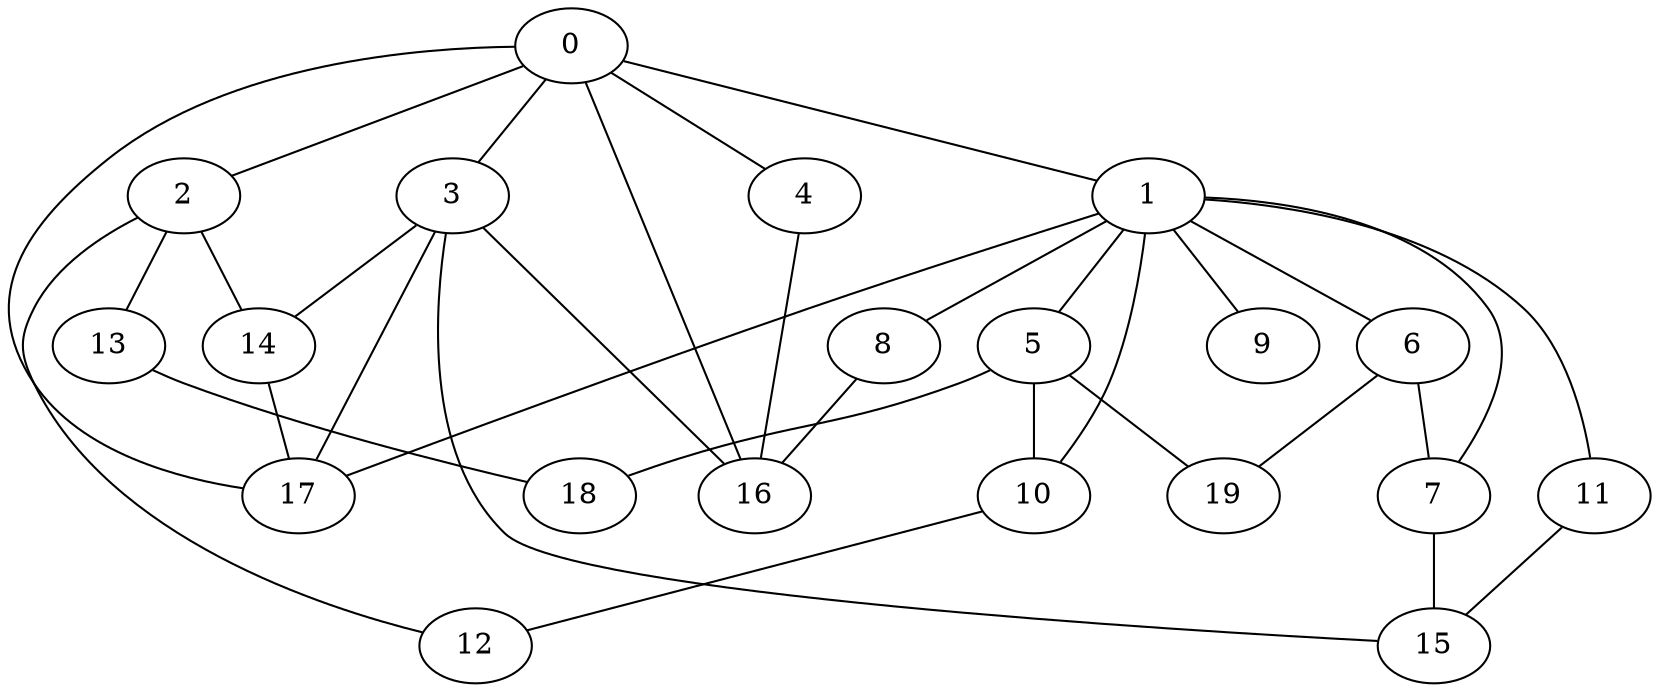 graph graphname {0--1
0--2
0--3
0--4
0--16
0--17
1--5
1--6
1--7
1--8
1--9
1--10
1--11
1--17
2--12
2--13
2--14
3--14
3--15
3--16
3--17
4--16
5--10
5--18
5--19
6--7
6--19
7--15
8--16
10--12
11--15
13--18
14--17
}